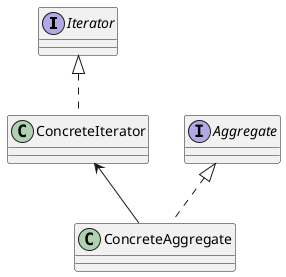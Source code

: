 @startuml

interface Iterator
interface Aggregate
class ConcreteIterator
class ConcreteAggregate

Iterator <|.. ConcreteIterator
Aggregate <|.. ConcreteAggregate
ConcreteIterator <-- ConcreteAggregate

@enduml